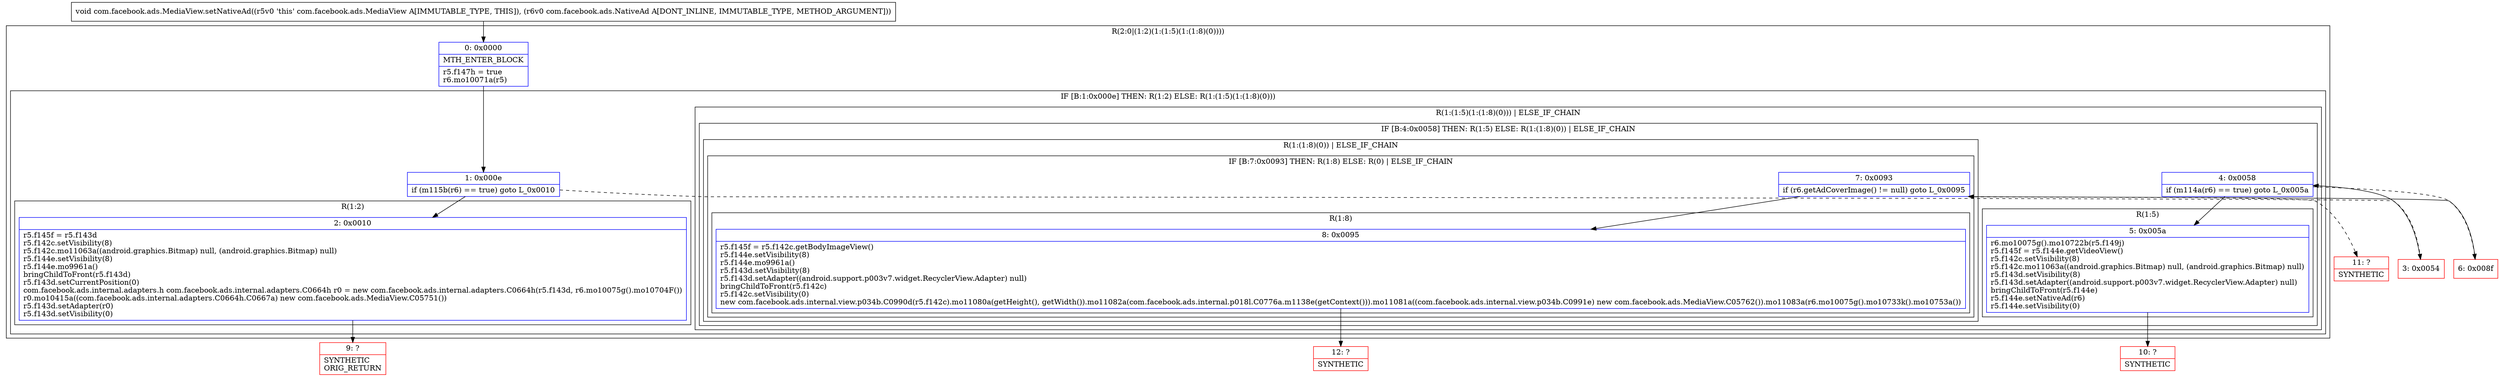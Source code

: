digraph "CFG forcom.facebook.ads.MediaView.setNativeAd(Lcom\/facebook\/ads\/NativeAd;)V" {
subgraph cluster_Region_210739302 {
label = "R(2:0|(1:2)(1:(1:5)(1:(1:8)(0))))";
node [shape=record,color=blue];
Node_0 [shape=record,label="{0\:\ 0x0000|MTH_ENTER_BLOCK\l|r5.f147h = true\lr6.mo10071a(r5)\l}"];
subgraph cluster_IfRegion_1579384274 {
label = "IF [B:1:0x000e] THEN: R(1:2) ELSE: R(1:(1:5)(1:(1:8)(0)))";
node [shape=record,color=blue];
Node_1 [shape=record,label="{1\:\ 0x000e|if (m115b(r6) == true) goto L_0x0010\l}"];
subgraph cluster_Region_141088430 {
label = "R(1:2)";
node [shape=record,color=blue];
Node_2 [shape=record,label="{2\:\ 0x0010|r5.f145f = r5.f143d\lr5.f142c.setVisibility(8)\lr5.f142c.mo11063a((android.graphics.Bitmap) null, (android.graphics.Bitmap) null)\lr5.f144e.setVisibility(8)\lr5.f144e.mo9961a()\lbringChildToFront(r5.f143d)\lr5.f143d.setCurrentPosition(0)\lcom.facebook.ads.internal.adapters.h com.facebook.ads.internal.adapters.C0664h r0 = new com.facebook.ads.internal.adapters.C0664h(r5.f143d, r6.mo10075g().mo10704F())\lr0.mo10415a((com.facebook.ads.internal.adapters.C0664h.C0667a) new com.facebook.ads.MediaView.C05751())\lr5.f143d.setAdapter(r0)\lr5.f143d.setVisibility(0)\l}"];
}
subgraph cluster_Region_763041332 {
label = "R(1:(1:5)(1:(1:8)(0))) | ELSE_IF_CHAIN\l";
node [shape=record,color=blue];
subgraph cluster_IfRegion_2108427070 {
label = "IF [B:4:0x0058] THEN: R(1:5) ELSE: R(1:(1:8)(0)) | ELSE_IF_CHAIN\l";
node [shape=record,color=blue];
Node_4 [shape=record,label="{4\:\ 0x0058|if (m114a(r6) == true) goto L_0x005a\l}"];
subgraph cluster_Region_206641277 {
label = "R(1:5)";
node [shape=record,color=blue];
Node_5 [shape=record,label="{5\:\ 0x005a|r6.mo10075g().mo10722b(r5.f149j)\lr5.f145f = r5.f144e.getVideoView()\lr5.f142c.setVisibility(8)\lr5.f142c.mo11063a((android.graphics.Bitmap) null, (android.graphics.Bitmap) null)\lr5.f143d.setVisibility(8)\lr5.f143d.setAdapter((android.support.p003v7.widget.RecyclerView.Adapter) null)\lbringChildToFront(r5.f144e)\lr5.f144e.setNativeAd(r6)\lr5.f144e.setVisibility(0)\l}"];
}
subgraph cluster_Region_1230584264 {
label = "R(1:(1:8)(0)) | ELSE_IF_CHAIN\l";
node [shape=record,color=blue];
subgraph cluster_IfRegion_1021729889 {
label = "IF [B:7:0x0093] THEN: R(1:8) ELSE: R(0) | ELSE_IF_CHAIN\l";
node [shape=record,color=blue];
Node_7 [shape=record,label="{7\:\ 0x0093|if (r6.getAdCoverImage() != null) goto L_0x0095\l}"];
subgraph cluster_Region_554583352 {
label = "R(1:8)";
node [shape=record,color=blue];
Node_8 [shape=record,label="{8\:\ 0x0095|r5.f145f = r5.f142c.getBodyImageView()\lr5.f144e.setVisibility(8)\lr5.f144e.mo9961a()\lr5.f143d.setVisibility(8)\lr5.f143d.setAdapter((android.support.p003v7.widget.RecyclerView.Adapter) null)\lbringChildToFront(r5.f142c)\lr5.f142c.setVisibility(0)\lnew com.facebook.ads.internal.view.p034b.C0990d(r5.f142c).mo11080a(getHeight(), getWidth()).mo11082a(com.facebook.ads.internal.p018l.C0776a.m1138e(getContext())).mo11081a((com.facebook.ads.internal.view.p034b.C0991e) new com.facebook.ads.MediaView.C05762()).mo11083a(r6.mo10075g().mo10733k().mo10753a())\l}"];
}
subgraph cluster_Region_622343060 {
label = "R(0)";
node [shape=record,color=blue];
}
}
}
}
}
}
}
Node_3 [shape=record,color=red,label="{3\:\ 0x0054}"];
Node_6 [shape=record,color=red,label="{6\:\ 0x008f}"];
Node_9 [shape=record,color=red,label="{9\:\ ?|SYNTHETIC\lORIG_RETURN\l}"];
Node_10 [shape=record,color=red,label="{10\:\ ?|SYNTHETIC\l}"];
Node_11 [shape=record,color=red,label="{11\:\ ?|SYNTHETIC\l}"];
Node_12 [shape=record,color=red,label="{12\:\ ?|SYNTHETIC\l}"];
MethodNode[shape=record,label="{void com.facebook.ads.MediaView.setNativeAd((r5v0 'this' com.facebook.ads.MediaView A[IMMUTABLE_TYPE, THIS]), (r6v0 com.facebook.ads.NativeAd A[DONT_INLINE, IMMUTABLE_TYPE, METHOD_ARGUMENT])) }"];
MethodNode -> Node_0;
Node_0 -> Node_1;
Node_1 -> Node_2;
Node_1 -> Node_3[style=dashed];
Node_2 -> Node_9;
Node_4 -> Node_5;
Node_4 -> Node_6[style=dashed];
Node_5 -> Node_10;
Node_7 -> Node_8;
Node_7 -> Node_11[style=dashed];
Node_8 -> Node_12;
Node_3 -> Node_4;
Node_6 -> Node_7;
}

